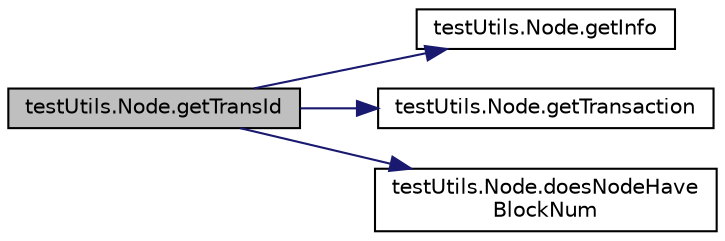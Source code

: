 digraph "testUtils.Node.getTransId"
{
  edge [fontname="Helvetica",fontsize="10",labelfontname="Helvetica",labelfontsize="10"];
  node [fontname="Helvetica",fontsize="10",shape=record];
  rankdir="LR";
  Node22 [label="testUtils.Node.getTransId",height=0.2,width=0.4,color="black", fillcolor="grey75", style="filled", fontcolor="black"];
  Node22 -> Node23 [color="midnightblue",fontsize="10",style="solid",fontname="Helvetica"];
  Node23 [label="testUtils.Node.getInfo",height=0.2,width=0.4,color="black", fillcolor="white", style="filled",URL="$classtest_utils_1_1_node.html#a0bb41abe4227a6e27353f1d629a8f344"];
  Node22 -> Node24 [color="midnightblue",fontsize="10",style="solid",fontname="Helvetica"];
  Node24 [label="testUtils.Node.getTransaction",height=0.2,width=0.4,color="black", fillcolor="white", style="filled",URL="$classtest_utils_1_1_node.html#a6324f21eb3825bb5d0097ea18953e52c"];
  Node22 -> Node25 [color="midnightblue",fontsize="10",style="solid",fontname="Helvetica"];
  Node25 [label="testUtils.Node.doesNodeHave\lBlockNum",height=0.2,width=0.4,color="black", fillcolor="white", style="filled",URL="$classtest_utils_1_1_node.html#af6e9050aa60387e64284731144e4bfa8"];
}
